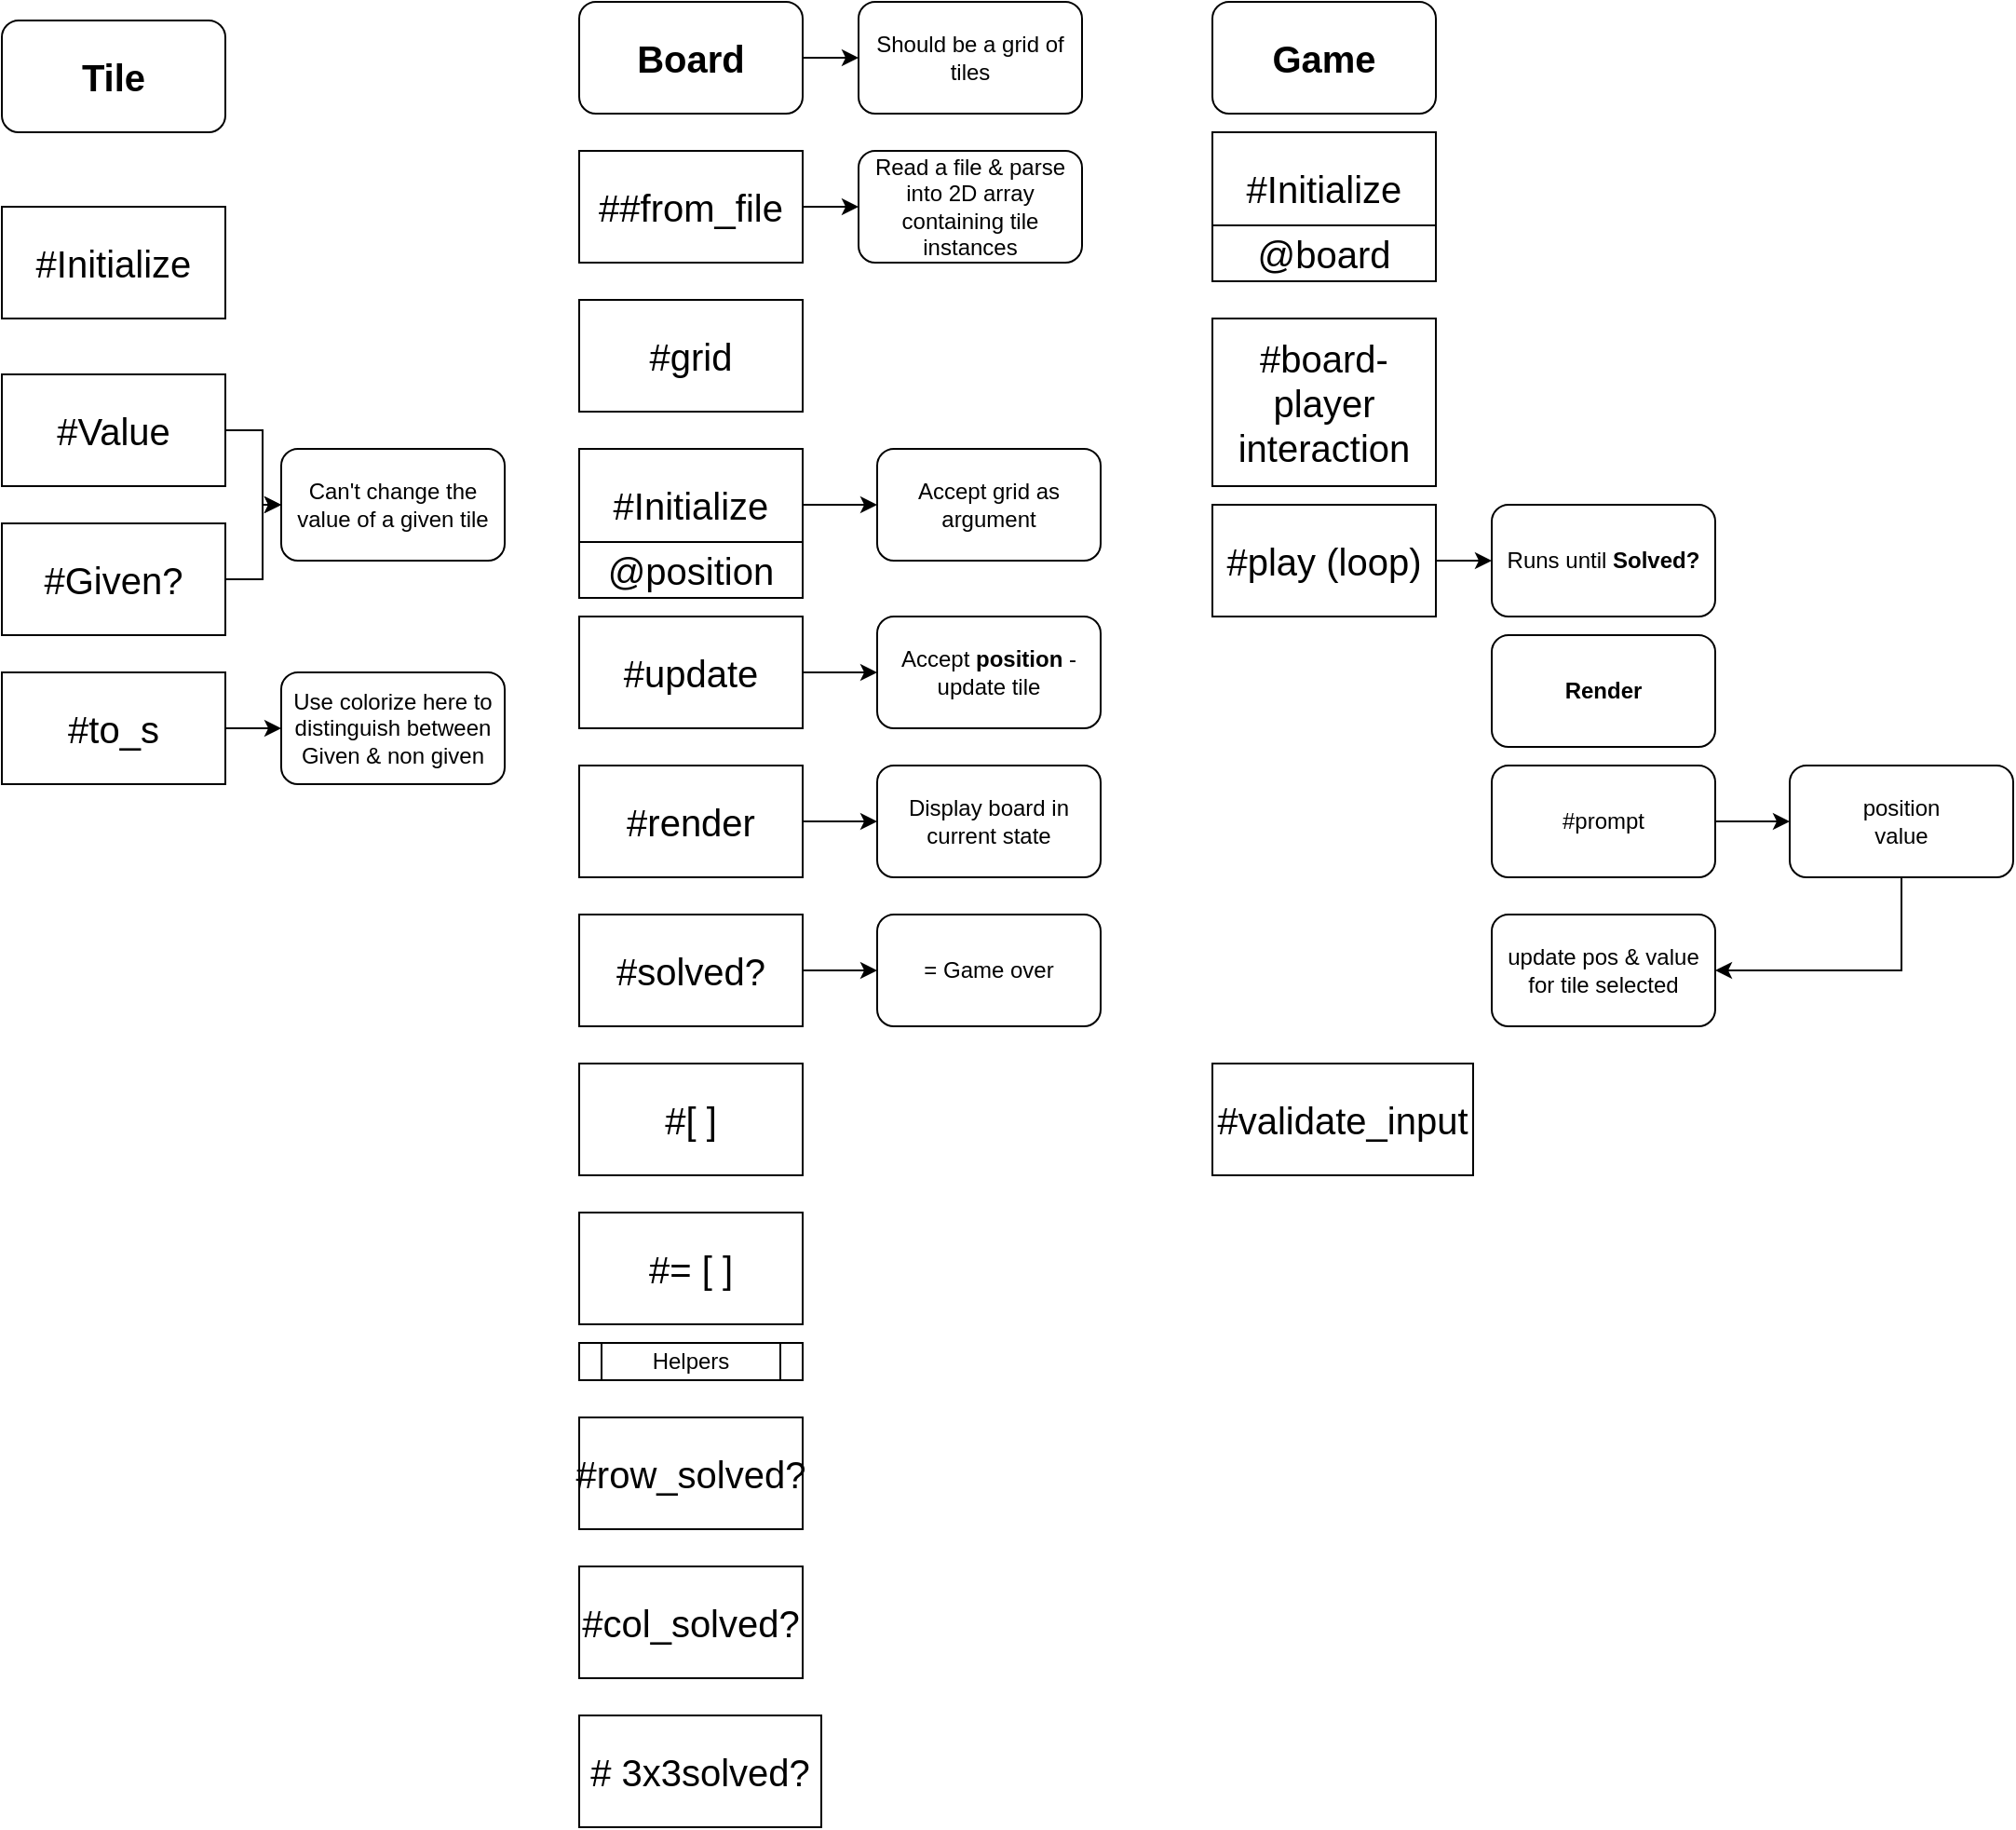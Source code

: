 <mxfile version="17.4.4" type="github">
  <diagram id="PwHjWjgbPjcunYKevSnQ" name="Page-1">
    <mxGraphModel dx="2062" dy="1121" grid="1" gridSize="10" guides="1" tooltips="1" connect="1" arrows="1" fold="1" page="1" pageScale="1" pageWidth="850" pageHeight="1100" math="0" shadow="0">
      <root>
        <mxCell id="0" />
        <mxCell id="1" parent="0" />
        <mxCell id="4-NkXw4DafUeV1T8jJpe-1" value="&lt;font style=&quot;font-size: 20px&quot;&gt;&lt;b&gt;Tile&lt;/b&gt;&lt;/font&gt;" style="rounded=1;whiteSpace=wrap;html=1;" vertex="1" parent="1">
          <mxGeometry x="30" y="50" width="120" height="60" as="geometry" />
        </mxCell>
        <mxCell id="4-NkXw4DafUeV1T8jJpe-16" style="edgeStyle=orthogonalEdgeStyle;rounded=0;orthogonalLoop=1;jettySize=auto;html=1;exitX=1;exitY=0.5;exitDx=0;exitDy=0;fontSize=12;" edge="1" parent="1" source="4-NkXw4DafUeV1T8jJpe-3" target="4-NkXw4DafUeV1T8jJpe-6">
          <mxGeometry relative="1" as="geometry" />
        </mxCell>
        <mxCell id="4-NkXw4DafUeV1T8jJpe-3" value="#Value" style="rounded=0;whiteSpace=wrap;html=1;fontSize=20;" vertex="1" parent="1">
          <mxGeometry x="30" y="240" width="120" height="60" as="geometry" />
        </mxCell>
        <mxCell id="4-NkXw4DafUeV1T8jJpe-17" style="edgeStyle=orthogonalEdgeStyle;rounded=0;orthogonalLoop=1;jettySize=auto;html=1;exitX=1;exitY=0.5;exitDx=0;exitDy=0;entryX=0;entryY=0.5;entryDx=0;entryDy=0;fontSize=12;" edge="1" parent="1" source="4-NkXw4DafUeV1T8jJpe-4" target="4-NkXw4DafUeV1T8jJpe-6">
          <mxGeometry relative="1" as="geometry" />
        </mxCell>
        <mxCell id="4-NkXw4DafUeV1T8jJpe-4" value="#Given?" style="rounded=0;whiteSpace=wrap;html=1;fontSize=20;" vertex="1" parent="1">
          <mxGeometry x="30" y="320" width="120" height="60" as="geometry" />
        </mxCell>
        <mxCell id="4-NkXw4DafUeV1T8jJpe-6" value="Can&#39;t change the value of a given tile" style="rounded=1;whiteSpace=wrap;html=1;fontSize=12;" vertex="1" parent="1">
          <mxGeometry x="180" y="280" width="120" height="60" as="geometry" />
        </mxCell>
        <mxCell id="4-NkXw4DafUeV1T8jJpe-18" style="edgeStyle=orthogonalEdgeStyle;rounded=0;orthogonalLoop=1;jettySize=auto;html=1;exitX=1;exitY=0.5;exitDx=0;exitDy=0;fontSize=12;" edge="1" parent="1" source="4-NkXw4DafUeV1T8jJpe-7" target="4-NkXw4DafUeV1T8jJpe-8">
          <mxGeometry relative="1" as="geometry" />
        </mxCell>
        <mxCell id="4-NkXw4DafUeV1T8jJpe-7" value="#to_s" style="rounded=0;whiteSpace=wrap;html=1;fontSize=20;" vertex="1" parent="1">
          <mxGeometry x="30" y="400" width="120" height="60" as="geometry" />
        </mxCell>
        <mxCell id="4-NkXw4DafUeV1T8jJpe-8" value="Use colorize here to distinguish between Given &amp;amp; non given" style="rounded=1;whiteSpace=wrap;html=1;fontSize=12;" vertex="1" parent="1">
          <mxGeometry x="180" y="400" width="120" height="60" as="geometry" />
        </mxCell>
        <mxCell id="4-NkXw4DafUeV1T8jJpe-19" style="edgeStyle=orthogonalEdgeStyle;rounded=0;orthogonalLoop=1;jettySize=auto;html=1;exitX=1;exitY=0.5;exitDx=0;exitDy=0;entryX=0;entryY=0.5;entryDx=0;entryDy=0;fontSize=12;" edge="1" parent="1" source="4-NkXw4DafUeV1T8jJpe-9" target="4-NkXw4DafUeV1T8jJpe-10">
          <mxGeometry relative="1" as="geometry" />
        </mxCell>
        <mxCell id="4-NkXw4DafUeV1T8jJpe-9" value="&lt;font style=&quot;font-size: 20px&quot;&gt;&lt;b&gt;Board&lt;/b&gt;&lt;/font&gt;" style="rounded=1;whiteSpace=wrap;html=1;" vertex="1" parent="1">
          <mxGeometry x="340" y="40" width="120" height="60" as="geometry" />
        </mxCell>
        <mxCell id="4-NkXw4DafUeV1T8jJpe-10" value="Should be a grid of tiles" style="rounded=1;whiteSpace=wrap;html=1;fontSize=12;" vertex="1" parent="1">
          <mxGeometry x="490" y="40" width="120" height="60" as="geometry" />
        </mxCell>
        <mxCell id="4-NkXw4DafUeV1T8jJpe-15" style="edgeStyle=orthogonalEdgeStyle;rounded=0;orthogonalLoop=1;jettySize=auto;html=1;exitX=1;exitY=0.5;exitDx=0;exitDy=0;fontSize=12;" edge="1" parent="1" source="4-NkXw4DafUeV1T8jJpe-11" target="4-NkXw4DafUeV1T8jJpe-12">
          <mxGeometry relative="1" as="geometry" />
        </mxCell>
        <mxCell id="4-NkXw4DafUeV1T8jJpe-11" value="#Initialize" style="rounded=0;whiteSpace=wrap;html=1;fontSize=20;" vertex="1" parent="1">
          <mxGeometry x="340" y="280" width="120" height="60" as="geometry" />
        </mxCell>
        <mxCell id="4-NkXw4DafUeV1T8jJpe-12" value="Accept grid as argument" style="rounded=1;whiteSpace=wrap;html=1;fontSize=12;" vertex="1" parent="1">
          <mxGeometry x="500" y="280" width="120" height="60" as="geometry" />
        </mxCell>
        <mxCell id="4-NkXw4DafUeV1T8jJpe-13" value="#grid" style="rounded=0;whiteSpace=wrap;html=1;fontSize=20;" vertex="1" parent="1">
          <mxGeometry x="340" y="200" width="120" height="60" as="geometry" />
        </mxCell>
        <mxCell id="4-NkXw4DafUeV1T8jJpe-22" style="edgeStyle=orthogonalEdgeStyle;rounded=0;orthogonalLoop=1;jettySize=auto;html=1;exitX=1;exitY=0.5;exitDx=0;exitDy=0;fontSize=12;" edge="1" parent="1" source="4-NkXw4DafUeV1T8jJpe-14" target="4-NkXw4DafUeV1T8jJpe-20">
          <mxGeometry relative="1" as="geometry" />
        </mxCell>
        <mxCell id="4-NkXw4DafUeV1T8jJpe-14" value="##from_file" style="rounded=0;whiteSpace=wrap;html=1;fontSize=20;" vertex="1" parent="1">
          <mxGeometry x="340" y="120" width="120" height="60" as="geometry" />
        </mxCell>
        <mxCell id="4-NkXw4DafUeV1T8jJpe-20" value="Read a file &amp;amp; parse into 2D array containing tile instances" style="rounded=1;whiteSpace=wrap;html=1;fontSize=12;" vertex="1" parent="1">
          <mxGeometry x="490" y="120" width="120" height="60" as="geometry" />
        </mxCell>
        <mxCell id="4-NkXw4DafUeV1T8jJpe-21" value="#Initialize" style="rounded=0;whiteSpace=wrap;html=1;fontSize=20;" vertex="1" parent="1">
          <mxGeometry x="30" y="150" width="120" height="60" as="geometry" />
        </mxCell>
        <mxCell id="4-NkXw4DafUeV1T8jJpe-29" style="edgeStyle=orthogonalEdgeStyle;rounded=0;orthogonalLoop=1;jettySize=auto;html=1;exitX=1;exitY=0.5;exitDx=0;exitDy=0;entryX=0;entryY=0.5;entryDx=0;entryDy=0;fontSize=12;" edge="1" parent="1" source="4-NkXw4DafUeV1T8jJpe-23" target="4-NkXw4DafUeV1T8jJpe-26">
          <mxGeometry relative="1" as="geometry" />
        </mxCell>
        <mxCell id="4-NkXw4DafUeV1T8jJpe-23" value="#update" style="rounded=0;whiteSpace=wrap;html=1;fontSize=20;" vertex="1" parent="1">
          <mxGeometry x="340" y="370" width="120" height="60" as="geometry" />
        </mxCell>
        <mxCell id="4-NkXw4DafUeV1T8jJpe-31" style="edgeStyle=orthogonalEdgeStyle;rounded=0;orthogonalLoop=1;jettySize=auto;html=1;exitX=1;exitY=0.5;exitDx=0;exitDy=0;entryX=0;entryY=0.5;entryDx=0;entryDy=0;fontSize=12;" edge="1" parent="1" source="4-NkXw4DafUeV1T8jJpe-24" target="4-NkXw4DafUeV1T8jJpe-30">
          <mxGeometry relative="1" as="geometry" />
        </mxCell>
        <mxCell id="4-NkXw4DafUeV1T8jJpe-24" value="#render" style="rounded=0;whiteSpace=wrap;html=1;fontSize=20;" vertex="1" parent="1">
          <mxGeometry x="340" y="450" width="120" height="60" as="geometry" />
        </mxCell>
        <mxCell id="4-NkXw4DafUeV1T8jJpe-33" style="edgeStyle=orthogonalEdgeStyle;rounded=0;orthogonalLoop=1;jettySize=auto;html=1;exitX=1;exitY=0.5;exitDx=0;exitDy=0;entryX=0;entryY=0.5;entryDx=0;entryDy=0;fontSize=12;" edge="1" parent="1" source="4-NkXw4DafUeV1T8jJpe-25" target="4-NkXw4DafUeV1T8jJpe-32">
          <mxGeometry relative="1" as="geometry" />
        </mxCell>
        <mxCell id="4-NkXw4DafUeV1T8jJpe-25" value="#solved?" style="rounded=0;whiteSpace=wrap;html=1;fontSize=20;" vertex="1" parent="1">
          <mxGeometry x="340" y="530" width="120" height="60" as="geometry" />
        </mxCell>
        <mxCell id="4-NkXw4DafUeV1T8jJpe-26" value="Accept &lt;b&gt;position&lt;/b&gt; - update tile" style="rounded=1;whiteSpace=wrap;html=1;fontSize=12;" vertex="1" parent="1">
          <mxGeometry x="500" y="370" width="120" height="60" as="geometry" />
        </mxCell>
        <mxCell id="4-NkXw4DafUeV1T8jJpe-27" value="#[ ]" style="rounded=0;whiteSpace=wrap;html=1;fontSize=20;" vertex="1" parent="1">
          <mxGeometry x="340" y="610" width="120" height="60" as="geometry" />
        </mxCell>
        <mxCell id="4-NkXw4DafUeV1T8jJpe-28" value="#= [ ]" style="rounded=0;whiteSpace=wrap;html=1;fontSize=20;" vertex="1" parent="1">
          <mxGeometry x="340" y="690" width="120" height="60" as="geometry" />
        </mxCell>
        <mxCell id="4-NkXw4DafUeV1T8jJpe-30" value="Display board in current state" style="rounded=1;whiteSpace=wrap;html=1;fontSize=12;" vertex="1" parent="1">
          <mxGeometry x="500" y="450" width="120" height="60" as="geometry" />
        </mxCell>
        <mxCell id="4-NkXw4DafUeV1T8jJpe-32" value="= Game over" style="rounded=1;whiteSpace=wrap;html=1;fontSize=12;" vertex="1" parent="1">
          <mxGeometry x="500" y="530" width="120" height="60" as="geometry" />
        </mxCell>
        <mxCell id="4-NkXw4DafUeV1T8jJpe-35" value="Helpers" style="shape=process;whiteSpace=wrap;html=1;backgroundOutline=1;fontSize=12;" vertex="1" parent="1">
          <mxGeometry x="340" y="760" width="120" height="20" as="geometry" />
        </mxCell>
        <mxCell id="4-NkXw4DafUeV1T8jJpe-36" value="#row_solved?" style="rounded=0;whiteSpace=wrap;html=1;fontSize=20;" vertex="1" parent="1">
          <mxGeometry x="340" y="800" width="120" height="60" as="geometry" />
        </mxCell>
        <mxCell id="4-NkXw4DafUeV1T8jJpe-37" value="#col_solved?" style="rounded=0;whiteSpace=wrap;html=1;fontSize=20;" vertex="1" parent="1">
          <mxGeometry x="340" y="880" width="120" height="60" as="geometry" />
        </mxCell>
        <mxCell id="4-NkXw4DafUeV1T8jJpe-38" value="# 3x3solved?" style="rounded=0;whiteSpace=wrap;html=1;fontSize=20;" vertex="1" parent="1">
          <mxGeometry x="340" y="960" width="130" height="60" as="geometry" />
        </mxCell>
        <mxCell id="4-NkXw4DafUeV1T8jJpe-39" value="&lt;font style=&quot;font-size: 20px&quot;&gt;&lt;b&gt;Game&lt;/b&gt;&lt;/font&gt;" style="rounded=1;whiteSpace=wrap;html=1;" vertex="1" parent="1">
          <mxGeometry x="680" y="40" width="120" height="60" as="geometry" />
        </mxCell>
        <mxCell id="4-NkXw4DafUeV1T8jJpe-40" value="@position" style="rounded=0;whiteSpace=wrap;html=1;fontSize=20;" vertex="1" parent="1">
          <mxGeometry x="340" y="330" width="120" height="30" as="geometry" />
        </mxCell>
        <mxCell id="4-NkXw4DafUeV1T8jJpe-41" value="#Initialize" style="rounded=0;whiteSpace=wrap;html=1;fontSize=20;" vertex="1" parent="1">
          <mxGeometry x="680" y="110" width="120" height="60" as="geometry" />
        </mxCell>
        <mxCell id="4-NkXw4DafUeV1T8jJpe-42" value="@board" style="rounded=0;whiteSpace=wrap;html=1;fontSize=20;" vertex="1" parent="1">
          <mxGeometry x="680" y="160" width="120" height="30" as="geometry" />
        </mxCell>
        <mxCell id="4-NkXw4DafUeV1T8jJpe-43" value="#board-player interaction" style="rounded=0;whiteSpace=wrap;html=1;fontSize=20;" vertex="1" parent="1">
          <mxGeometry x="680" y="210" width="120" height="90" as="geometry" />
        </mxCell>
        <mxCell id="4-NkXw4DafUeV1T8jJpe-46" style="edgeStyle=orthogonalEdgeStyle;rounded=0;orthogonalLoop=1;jettySize=auto;html=1;exitX=1;exitY=0.5;exitDx=0;exitDy=0;entryX=0;entryY=0.5;entryDx=0;entryDy=0;fontSize=12;" edge="1" parent="1" source="4-NkXw4DafUeV1T8jJpe-44" target="4-NkXw4DafUeV1T8jJpe-45">
          <mxGeometry relative="1" as="geometry" />
        </mxCell>
        <mxCell id="4-NkXw4DafUeV1T8jJpe-44" value="#play (loop)" style="rounded=0;whiteSpace=wrap;html=1;fontSize=20;" vertex="1" parent="1">
          <mxGeometry x="680" y="310" width="120" height="60" as="geometry" />
        </mxCell>
        <mxCell id="4-NkXw4DafUeV1T8jJpe-45" value="Runs until &lt;b&gt;Solved?&lt;/b&gt;" style="rounded=1;whiteSpace=wrap;html=1;fontSize=12;" vertex="1" parent="1">
          <mxGeometry x="830" y="310" width="120" height="60" as="geometry" />
        </mxCell>
        <mxCell id="4-NkXw4DafUeV1T8jJpe-49" value="&lt;b&gt;Render&lt;/b&gt;" style="rounded=1;whiteSpace=wrap;html=1;fontSize=12;" vertex="1" parent="1">
          <mxGeometry x="830" y="380" width="120" height="60" as="geometry" />
        </mxCell>
        <mxCell id="4-NkXw4DafUeV1T8jJpe-52" style="edgeStyle=orthogonalEdgeStyle;rounded=0;orthogonalLoop=1;jettySize=auto;html=1;exitX=1;exitY=0.5;exitDx=0;exitDy=0;entryX=0;entryY=0.5;entryDx=0;entryDy=0;fontSize=12;" edge="1" parent="1" source="4-NkXw4DafUeV1T8jJpe-50" target="4-NkXw4DafUeV1T8jJpe-51">
          <mxGeometry relative="1" as="geometry" />
        </mxCell>
        <mxCell id="4-NkXw4DafUeV1T8jJpe-50" value="#prompt" style="rounded=1;whiteSpace=wrap;html=1;fontSize=12;" vertex="1" parent="1">
          <mxGeometry x="830" y="450" width="120" height="60" as="geometry" />
        </mxCell>
        <mxCell id="4-NkXw4DafUeV1T8jJpe-54" style="edgeStyle=orthogonalEdgeStyle;rounded=0;orthogonalLoop=1;jettySize=auto;html=1;exitX=0.5;exitY=1;exitDx=0;exitDy=0;entryX=1;entryY=0.5;entryDx=0;entryDy=0;fontSize=12;" edge="1" parent="1" source="4-NkXw4DafUeV1T8jJpe-51" target="4-NkXw4DafUeV1T8jJpe-53">
          <mxGeometry relative="1" as="geometry" />
        </mxCell>
        <mxCell id="4-NkXw4DafUeV1T8jJpe-51" value="position&lt;br&gt;value" style="rounded=1;whiteSpace=wrap;html=1;fontSize=12;" vertex="1" parent="1">
          <mxGeometry x="990" y="450" width="120" height="60" as="geometry" />
        </mxCell>
        <mxCell id="4-NkXw4DafUeV1T8jJpe-53" value="update pos &amp;amp; value for tile selected" style="rounded=1;whiteSpace=wrap;html=1;fontSize=12;" vertex="1" parent="1">
          <mxGeometry x="830" y="530" width="120" height="60" as="geometry" />
        </mxCell>
        <mxCell id="4-NkXw4DafUeV1T8jJpe-55" value="#validate_input" style="rounded=0;whiteSpace=wrap;html=1;fontSize=20;" vertex="1" parent="1">
          <mxGeometry x="680" y="610" width="140" height="60" as="geometry" />
        </mxCell>
      </root>
    </mxGraphModel>
  </diagram>
</mxfile>
